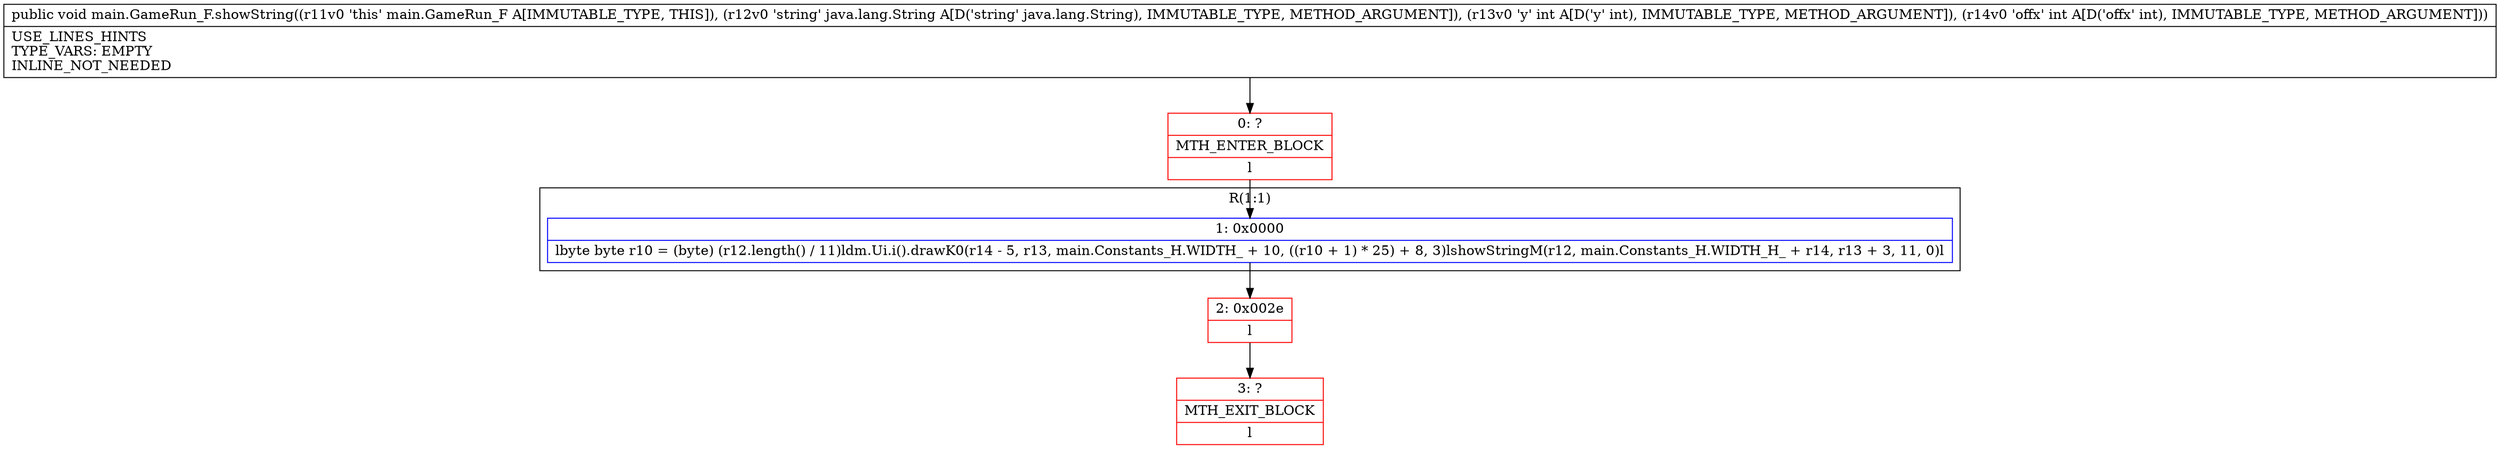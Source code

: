 digraph "CFG formain.GameRun_F.showString(Ljava\/lang\/String;II)V" {
subgraph cluster_Region_1227891743 {
label = "R(1:1)";
node [shape=record,color=blue];
Node_1 [shape=record,label="{1\:\ 0x0000|lbyte byte r10 = (byte) (r12.length() \/ 11)ldm.Ui.i().drawK0(r14 \- 5, r13, main.Constants_H.WIDTH_ + 10, ((r10 + 1) * 25) + 8, 3)lshowStringM(r12, main.Constants_H.WIDTH_H_ + r14, r13 + 3, 11, 0)l}"];
}
Node_0 [shape=record,color=red,label="{0\:\ ?|MTH_ENTER_BLOCK\l|l}"];
Node_2 [shape=record,color=red,label="{2\:\ 0x002e|l}"];
Node_3 [shape=record,color=red,label="{3\:\ ?|MTH_EXIT_BLOCK\l|l}"];
MethodNode[shape=record,label="{public void main.GameRun_F.showString((r11v0 'this' main.GameRun_F A[IMMUTABLE_TYPE, THIS]), (r12v0 'string' java.lang.String A[D('string' java.lang.String), IMMUTABLE_TYPE, METHOD_ARGUMENT]), (r13v0 'y' int A[D('y' int), IMMUTABLE_TYPE, METHOD_ARGUMENT]), (r14v0 'offx' int A[D('offx' int), IMMUTABLE_TYPE, METHOD_ARGUMENT]))  | USE_LINES_HINTS\lTYPE_VARS: EMPTY\lINLINE_NOT_NEEDED\l}"];
MethodNode -> Node_0;
Node_1 -> Node_2;
Node_0 -> Node_1;
Node_2 -> Node_3;
}

